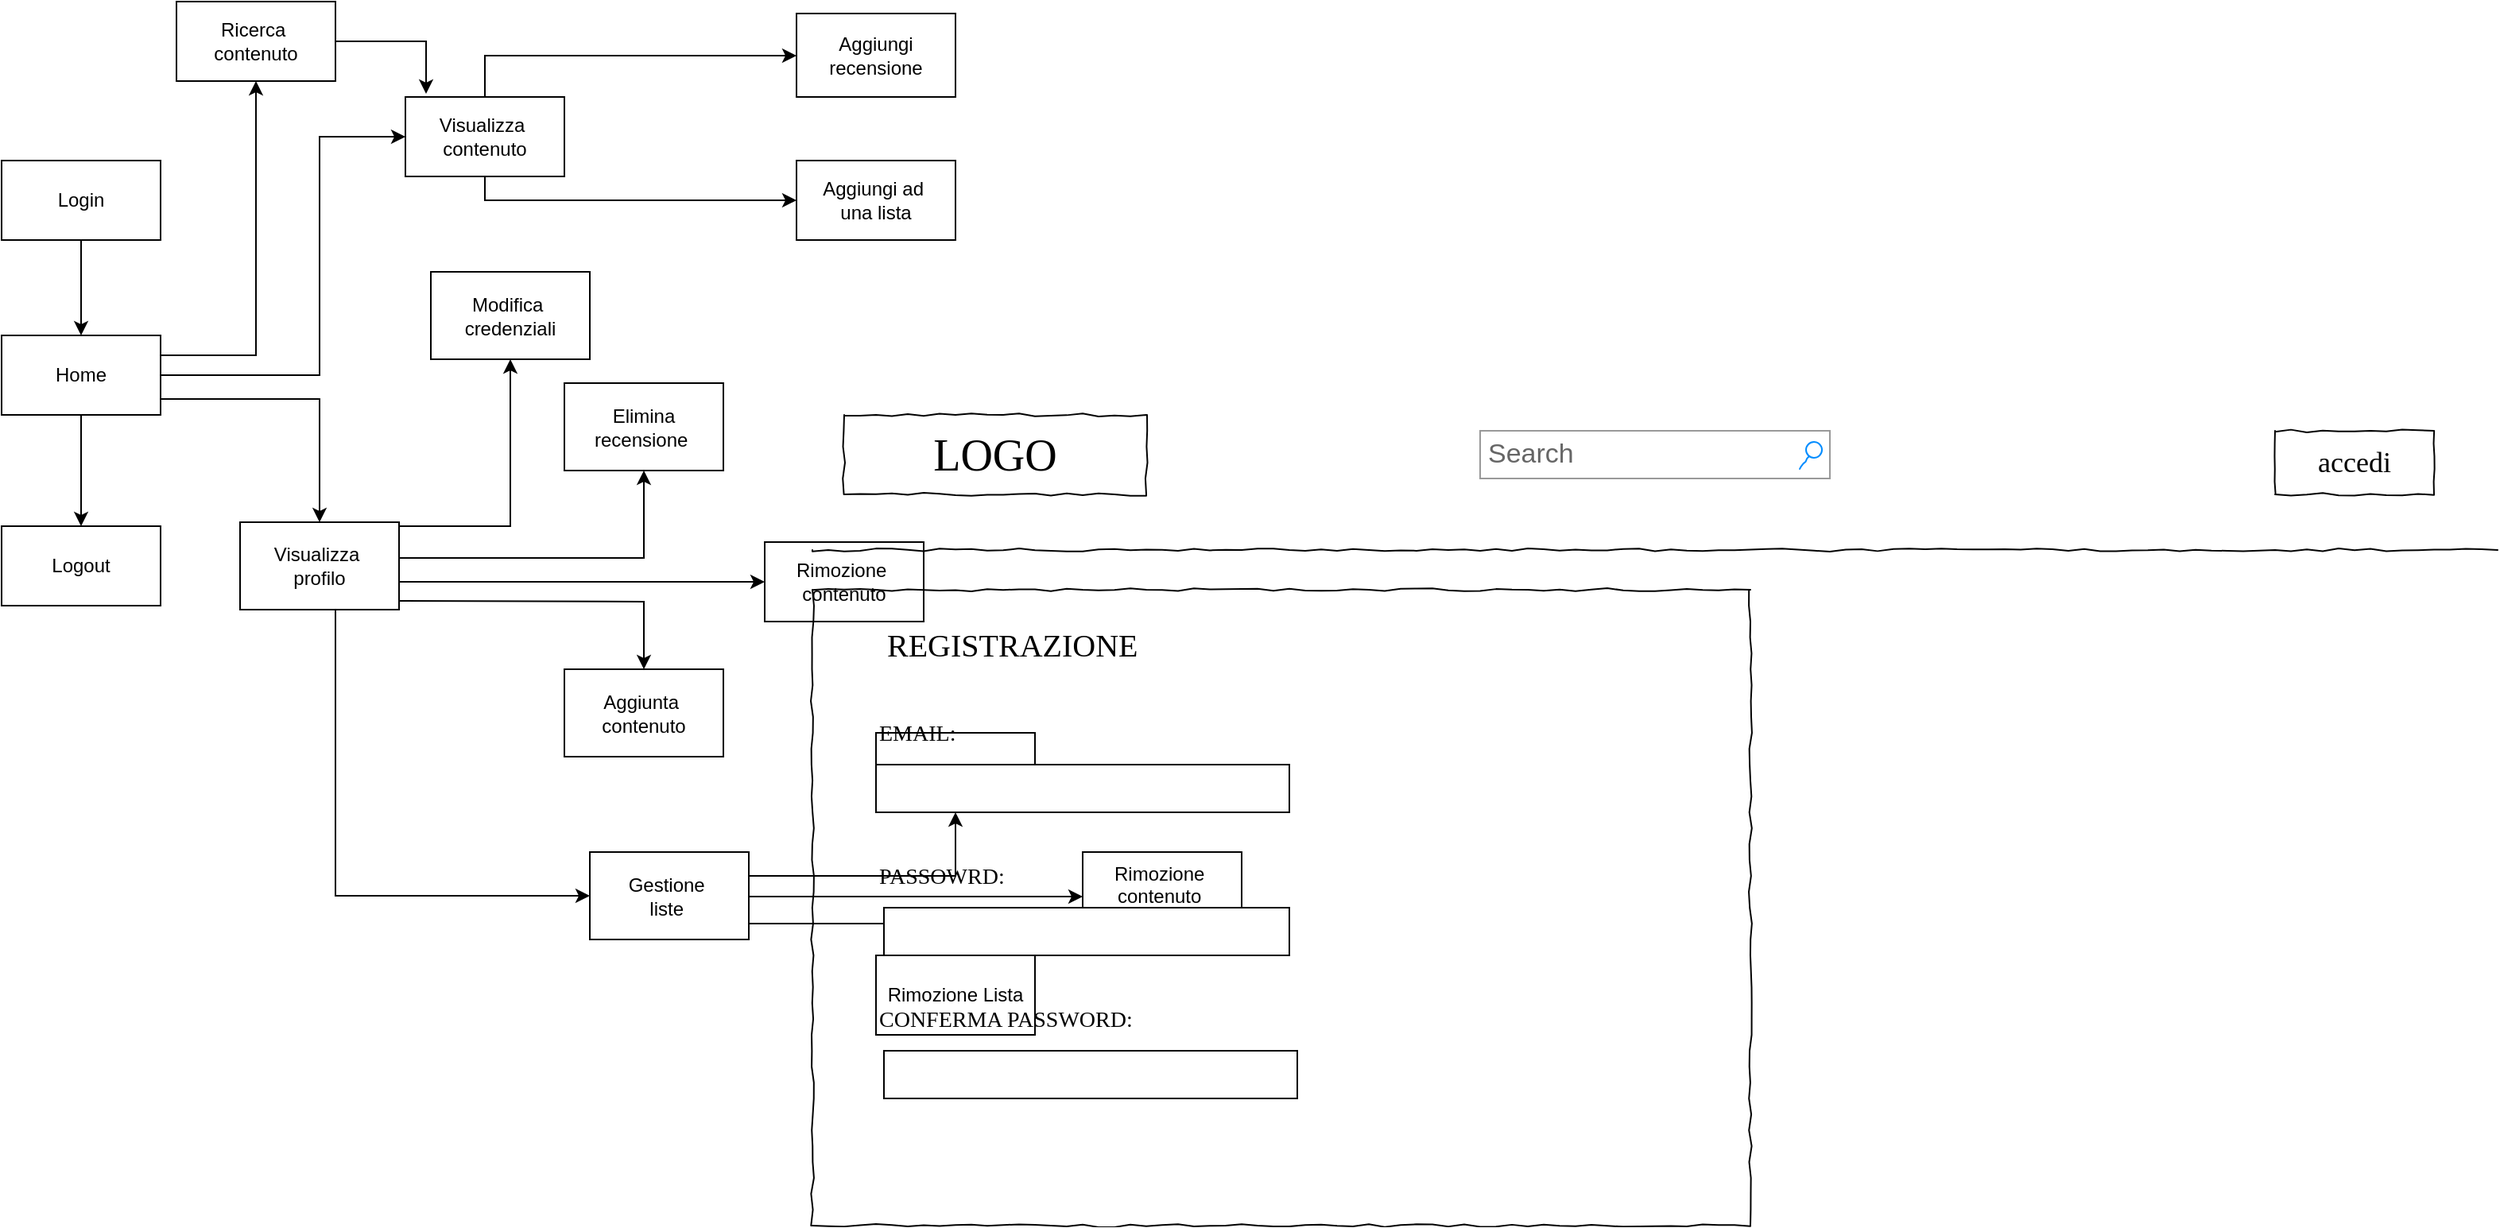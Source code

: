 <mxfile version="15.9.1" type="device"><diagram id="C5RBs43oDa-KdzZeNtuy" name="Page-1"><mxGraphModel dx="1563" dy="659" grid="1" gridSize="10" guides="1" tooltips="1" connect="1" arrows="1" fold="1" page="1" pageScale="1" pageWidth="827" pageHeight="1169" math="0" shadow="0"><root><mxCell id="WIyWlLk6GJQsqaUBKTNV-0"/><mxCell id="WIyWlLk6GJQsqaUBKTNV-1" parent="WIyWlLk6GJQsqaUBKTNV-0"/><mxCell id="8BG9KqJ1J6y0vYQ_N7Rx-3" value="" style="edgeStyle=orthogonalEdgeStyle;rounded=0;orthogonalLoop=1;jettySize=auto;html=1;" parent="WIyWlLk6GJQsqaUBKTNV-1" source="8BG9KqJ1J6y0vYQ_N7Rx-0" target="8BG9KqJ1J6y0vYQ_N7Rx-2" edge="1"><mxGeometry relative="1" as="geometry"/></mxCell><mxCell id="8BG9KqJ1J6y0vYQ_N7Rx-6" value="" style="edgeStyle=orthogonalEdgeStyle;rounded=0;orthogonalLoop=1;jettySize=auto;html=1;" parent="WIyWlLk6GJQsqaUBKTNV-1" source="8BG9KqJ1J6y0vYQ_N7Rx-0" target="8BG9KqJ1J6y0vYQ_N7Rx-5" edge="1"><mxGeometry relative="1" as="geometry"><Array as="points"><mxPoint x="210" y="255"/></Array></mxGeometry></mxCell><mxCell id="8BG9KqJ1J6y0vYQ_N7Rx-14" value="" style="edgeStyle=orthogonalEdgeStyle;rounded=0;orthogonalLoop=1;jettySize=auto;html=1;" parent="WIyWlLk6GJQsqaUBKTNV-1" source="8BG9KqJ1J6y0vYQ_N7Rx-0" target="8BG9KqJ1J6y0vYQ_N7Rx-13" edge="1"><mxGeometry relative="1" as="geometry"><Array as="points"><mxPoint x="210" y="270"/></Array></mxGeometry></mxCell><mxCell id="_RL75jlrdqY5Q-AU7rvw-4" style="edgeStyle=orthogonalEdgeStyle;rounded=0;orthogonalLoop=1;jettySize=auto;html=1;entryX=0.5;entryY=1;entryDx=0;entryDy=0;exitX=1;exitY=0.25;exitDx=0;exitDy=0;" edge="1" parent="WIyWlLk6GJQsqaUBKTNV-1" source="8BG9KqJ1J6y0vYQ_N7Rx-0" target="_RL75jlrdqY5Q-AU7rvw-0"><mxGeometry relative="1" as="geometry"/></mxCell><mxCell id="8BG9KqJ1J6y0vYQ_N7Rx-0" value="Home" style="rounded=0;whiteSpace=wrap;html=1;" parent="WIyWlLk6GJQsqaUBKTNV-1" vertex="1"><mxGeometry x="10" y="230" width="100" height="50" as="geometry"/></mxCell><mxCell id="8BG9KqJ1J6y0vYQ_N7Rx-4" value="" style="edgeStyle=orthogonalEdgeStyle;rounded=0;orthogonalLoop=1;jettySize=auto;html=1;" parent="WIyWlLk6GJQsqaUBKTNV-1" source="8BG9KqJ1J6y0vYQ_N7Rx-1" target="8BG9KqJ1J6y0vYQ_N7Rx-0" edge="1"><mxGeometry relative="1" as="geometry"/></mxCell><mxCell id="8BG9KqJ1J6y0vYQ_N7Rx-1" value="Login" style="rounded=0;whiteSpace=wrap;html=1;" parent="WIyWlLk6GJQsqaUBKTNV-1" vertex="1"><mxGeometry x="10" y="120" width="100" height="50" as="geometry"/></mxCell><mxCell id="8BG9KqJ1J6y0vYQ_N7Rx-2" value="Logout" style="rounded=0;whiteSpace=wrap;html=1;" parent="WIyWlLk6GJQsqaUBKTNV-1" vertex="1"><mxGeometry x="10" y="350" width="100" height="50" as="geometry"/></mxCell><mxCell id="8BG9KqJ1J6y0vYQ_N7Rx-10" value="" style="edgeStyle=orthogonalEdgeStyle;rounded=0;orthogonalLoop=1;jettySize=auto;html=1;" parent="WIyWlLk6GJQsqaUBKTNV-1" source="8BG9KqJ1J6y0vYQ_N7Rx-5" target="8BG9KqJ1J6y0vYQ_N7Rx-9" edge="1"><mxGeometry relative="1" as="geometry"><Array as="points"><mxPoint x="314" y="54"/></Array></mxGeometry></mxCell><mxCell id="8BG9KqJ1J6y0vYQ_N7Rx-16" value="" style="edgeStyle=orthogonalEdgeStyle;rounded=0;orthogonalLoop=1;jettySize=auto;html=1;" parent="WIyWlLk6GJQsqaUBKTNV-1" source="8BG9KqJ1J6y0vYQ_N7Rx-5" target="8BG9KqJ1J6y0vYQ_N7Rx-15" edge="1"><mxGeometry relative="1" as="geometry"><Array as="points"><mxPoint x="314" y="145"/></Array></mxGeometry></mxCell><mxCell id="8BG9KqJ1J6y0vYQ_N7Rx-5" value="Visualizza&amp;nbsp;&lt;br&gt;contenuto" style="rounded=0;whiteSpace=wrap;html=1;" parent="WIyWlLk6GJQsqaUBKTNV-1" vertex="1"><mxGeometry x="264" y="80" width="100" height="50" as="geometry"/></mxCell><mxCell id="8BG9KqJ1J6y0vYQ_N7Rx-9" value="Aggiungi recensione" style="whiteSpace=wrap;html=1;rounded=0;" parent="WIyWlLk6GJQsqaUBKTNV-1" vertex="1"><mxGeometry x="510" y="27.5" width="100" height="52.5" as="geometry"/></mxCell><mxCell id="8BG9KqJ1J6y0vYQ_N7Rx-19" value="" style="edgeStyle=orthogonalEdgeStyle;rounded=0;orthogonalLoop=1;jettySize=auto;html=1;" parent="WIyWlLk6GJQsqaUBKTNV-1" source="8BG9KqJ1J6y0vYQ_N7Rx-13" target="8BG9KqJ1J6y0vYQ_N7Rx-18" edge="1"><mxGeometry relative="1" as="geometry"><Array as="points"><mxPoint x="280" y="350"/><mxPoint x="280" y="350"/></Array></mxGeometry></mxCell><mxCell id="8BG9KqJ1J6y0vYQ_N7Rx-21" value="" style="edgeStyle=orthogonalEdgeStyle;rounded=0;orthogonalLoop=1;jettySize=auto;html=1;" parent="WIyWlLk6GJQsqaUBKTNV-1" source="8BG9KqJ1J6y0vYQ_N7Rx-13" target="8BG9KqJ1J6y0vYQ_N7Rx-20" edge="1"><mxGeometry relative="1" as="geometry"><Array as="points"><mxPoint x="414" y="370"/></Array></mxGeometry></mxCell><mxCell id="8BG9KqJ1J6y0vYQ_N7Rx-27" value="" style="edgeStyle=orthogonalEdgeStyle;rounded=0;orthogonalLoop=1;jettySize=auto;html=1;" parent="WIyWlLk6GJQsqaUBKTNV-1" source="8BG9KqJ1J6y0vYQ_N7Rx-13" target="8BG9KqJ1J6y0vYQ_N7Rx-26" edge="1"><mxGeometry relative="1" as="geometry"><Array as="points"><mxPoint x="220" y="560"/><mxPoint x="220" y="560"/></Array></mxGeometry></mxCell><mxCell id="8BG9KqJ1J6y0vYQ_N7Rx-36" style="edgeStyle=orthogonalEdgeStyle;rounded=0;orthogonalLoop=1;jettySize=auto;html=1;" parent="WIyWlLk6GJQsqaUBKTNV-1" source="8BG9KqJ1J6y0vYQ_N7Rx-13" target="8BG9KqJ1J6y0vYQ_N7Rx-24" edge="1"><mxGeometry relative="1" as="geometry"><Array as="points"><mxPoint x="300" y="385"/><mxPoint x="300" y="385"/></Array></mxGeometry></mxCell><mxCell id="8BG9KqJ1J6y0vYQ_N7Rx-13" value="Visualizza&amp;nbsp;&lt;br&gt;profilo" style="whiteSpace=wrap;html=1;rounded=0;" parent="WIyWlLk6GJQsqaUBKTNV-1" vertex="1"><mxGeometry x="160" y="347.5" width="100" height="55" as="geometry"/></mxCell><mxCell id="8BG9KqJ1J6y0vYQ_N7Rx-15" value="Aggiungi ad&amp;nbsp;&lt;br&gt;una lista" style="whiteSpace=wrap;html=1;rounded=0;" parent="WIyWlLk6GJQsqaUBKTNV-1" vertex="1"><mxGeometry x="510" y="120" width="100" height="50" as="geometry"/></mxCell><mxCell id="8BG9KqJ1J6y0vYQ_N7Rx-18" value="Modifica&amp;nbsp;&lt;br&gt;credenziali" style="whiteSpace=wrap;html=1;rounded=0;" parent="WIyWlLk6GJQsqaUBKTNV-1" vertex="1"><mxGeometry x="280" y="190" width="100" height="55" as="geometry"/></mxCell><mxCell id="8BG9KqJ1J6y0vYQ_N7Rx-20" value="Elimina recensione&amp;nbsp;" style="whiteSpace=wrap;html=1;rounded=0;" parent="WIyWlLk6GJQsqaUBKTNV-1" vertex="1"><mxGeometry x="364" y="260" width="100" height="55" as="geometry"/></mxCell><mxCell id="8BG9KqJ1J6y0vYQ_N7Rx-33" value="" style="edgeStyle=orthogonalEdgeStyle;rounded=0;orthogonalLoop=1;jettySize=auto;html=1;" parent="WIyWlLk6GJQsqaUBKTNV-1" target="8BG9KqJ1J6y0vYQ_N7Rx-32" edge="1"><mxGeometry relative="1" as="geometry"><mxPoint x="260" y="397" as="sourcePoint"/></mxGeometry></mxCell><mxCell id="8BG9KqJ1J6y0vYQ_N7Rx-24" value="Rimozione&amp;nbsp;&lt;br&gt;contenuto" style="whiteSpace=wrap;html=1;rounded=0;" parent="WIyWlLk6GJQsqaUBKTNV-1" vertex="1"><mxGeometry x="490" y="360" width="100" height="50" as="geometry"/></mxCell><mxCell id="8BG9KqJ1J6y0vYQ_N7Rx-29" value="" style="edgeStyle=orthogonalEdgeStyle;rounded=0;orthogonalLoop=1;jettySize=auto;html=1;" parent="WIyWlLk6GJQsqaUBKTNV-1" source="8BG9KqJ1J6y0vYQ_N7Rx-26" target="8BG9KqJ1J6y0vYQ_N7Rx-28" edge="1"><mxGeometry relative="1" as="geometry"><Array as="points"><mxPoint x="610" y="570"/></Array></mxGeometry></mxCell><mxCell id="8BG9KqJ1J6y0vYQ_N7Rx-38" value="" style="edgeStyle=orthogonalEdgeStyle;rounded=0;orthogonalLoop=1;jettySize=auto;html=1;" parent="WIyWlLk6GJQsqaUBKTNV-1" source="8BG9KqJ1J6y0vYQ_N7Rx-26" target="8BG9KqJ1J6y0vYQ_N7Rx-37" edge="1"><mxGeometry relative="1" as="geometry"><Array as="points"><mxPoint x="610" y="600"/></Array></mxGeometry></mxCell><mxCell id="8BG9KqJ1J6y0vYQ_N7Rx-39" value="" style="edgeStyle=orthogonalEdgeStyle;rounded=0;orthogonalLoop=1;jettySize=auto;html=1;" parent="WIyWlLk6GJQsqaUBKTNV-1" source="8BG9KqJ1J6y0vYQ_N7Rx-26" edge="1"><mxGeometry relative="1" as="geometry"><mxPoint x="690" y="583" as="targetPoint"/><Array as="points"><mxPoint x="650" y="583"/></Array></mxGeometry></mxCell><mxCell id="8BG9KqJ1J6y0vYQ_N7Rx-26" value="Gestione&amp;nbsp;&lt;br&gt;liste&amp;nbsp;" style="whiteSpace=wrap;html=1;rounded=0;" parent="WIyWlLk6GJQsqaUBKTNV-1" vertex="1"><mxGeometry x="380" y="555" width="100" height="55" as="geometry"/></mxCell><mxCell id="8BG9KqJ1J6y0vYQ_N7Rx-28" value="Aggiunta Lista" style="whiteSpace=wrap;html=1;rounded=0;" parent="WIyWlLk6GJQsqaUBKTNV-1" vertex="1"><mxGeometry x="560" y="480" width="100" height="50" as="geometry"/></mxCell><mxCell id="8BG9KqJ1J6y0vYQ_N7Rx-32" value="Aggiunta&amp;nbsp;&lt;br&gt;contenuto" style="whiteSpace=wrap;html=1;rounded=0;" parent="WIyWlLk6GJQsqaUBKTNV-1" vertex="1"><mxGeometry x="364" y="440" width="100" height="55" as="geometry"/></mxCell><mxCell id="8BG9KqJ1J6y0vYQ_N7Rx-37" value="Rimozione Lista" style="whiteSpace=wrap;html=1;rounded=0;" parent="WIyWlLk6GJQsqaUBKTNV-1" vertex="1"><mxGeometry x="560" y="620" width="100" height="50" as="geometry"/></mxCell><mxCell id="8BG9KqJ1J6y0vYQ_N7Rx-40" value="Rimozione&amp;nbsp;&lt;br&gt;contenuto&amp;nbsp;&lt;br&gt;lista" style="whiteSpace=wrap;html=1;" parent="WIyWlLk6GJQsqaUBKTNV-1" vertex="1"><mxGeometry x="690" y="555" width="100" height="55" as="geometry"/></mxCell><mxCell id="_RL75jlrdqY5Q-AU7rvw-1" style="edgeStyle=orthogonalEdgeStyle;rounded=0;orthogonalLoop=1;jettySize=auto;html=1;entryX=0.13;entryY=-0.04;entryDx=0;entryDy=0;entryPerimeter=0;" edge="1" parent="WIyWlLk6GJQsqaUBKTNV-1" source="_RL75jlrdqY5Q-AU7rvw-0" target="8BG9KqJ1J6y0vYQ_N7Rx-5"><mxGeometry relative="1" as="geometry"/></mxCell><mxCell id="_RL75jlrdqY5Q-AU7rvw-0" value="Ricerca&amp;nbsp;&lt;br&gt;contenuto" style="rounded=0;whiteSpace=wrap;html=1;" vertex="1" parent="WIyWlLk6GJQsqaUBKTNV-1"><mxGeometry x="120" y="20" width="100" height="50" as="geometry"/></mxCell><mxCell id="_RL75jlrdqY5Q-AU7rvw-5" value="LOGO" style="whiteSpace=wrap;html=1;rounded=0;shadow=0;labelBackgroundColor=none;strokeWidth=1;fontFamily=Verdana;fontSize=28;align=center;comic=1;" vertex="1" parent="WIyWlLk6GJQsqaUBKTNV-1"><mxGeometry x="540" y="280" width="190" height="50" as="geometry"/></mxCell><mxCell id="_RL75jlrdqY5Q-AU7rvw-6" value="" style="whiteSpace=wrap;html=1;rounded=0;shadow=0;labelBackgroundColor=none;strokeWidth=1;fillColor=none;fontFamily=Verdana;fontSize=12;align=center;comic=1;" vertex="1" parent="WIyWlLk6GJQsqaUBKTNV-1"><mxGeometry x="520" y="390" width="590" height="400" as="geometry"/></mxCell><mxCell id="_RL75jlrdqY5Q-AU7rvw-7" value="" style="line;strokeWidth=1;html=1;rounded=0;shadow=0;labelBackgroundColor=none;fillColor=none;fontFamily=Verdana;fontSize=14;fontColor=#000000;align=center;comic=1;" vertex="1" parent="WIyWlLk6GJQsqaUBKTNV-1"><mxGeometry x="520" y="360" width="1060" height="10" as="geometry"/></mxCell><mxCell id="_RL75jlrdqY5Q-AU7rvw-8" value="REGISTRAZIONE" style="text;html=1;points=[];align=left;verticalAlign=top;spacingTop=-4;fontSize=20;fontFamily=Verdana" vertex="1" parent="WIyWlLk6GJQsqaUBKTNV-1"><mxGeometry x="565" y="410" width="120" height="30" as="geometry"/></mxCell><mxCell id="_RL75jlrdqY5Q-AU7rvw-9" value="PASSOWRD:" style="text;html=1;points=[];align=left;verticalAlign=top;spacingTop=-4;fontSize=14;fontFamily=Verdana" vertex="1" parent="WIyWlLk6GJQsqaUBKTNV-1"><mxGeometry x="560" y="560" width="170" height="20" as="geometry"/></mxCell><mxCell id="_RL75jlrdqY5Q-AU7rvw-10" value="CONFERMA PASSWORD:" style="text;html=1;points=[];align=left;verticalAlign=top;spacingTop=-4;fontSize=14;fontFamily=Verdana" vertex="1" parent="WIyWlLk6GJQsqaUBKTNV-1"><mxGeometry x="560" y="650" width="170" height="20" as="geometry"/></mxCell><mxCell id="_RL75jlrdqY5Q-AU7rvw-11" value="EMAIL:&amp;nbsp;&lt;br&gt;" style="text;html=1;points=[];align=left;verticalAlign=top;spacingTop=-4;fontSize=14;fontFamily=Verdana" vertex="1" parent="WIyWlLk6GJQsqaUBKTNV-1"><mxGeometry x="560" y="470" width="170" height="20" as="geometry"/></mxCell><mxCell id="_RL75jlrdqY5Q-AU7rvw-12" value="accedi" style="whiteSpace=wrap;html=1;rounded=0;shadow=0;labelBackgroundColor=none;strokeWidth=1;fontFamily=Verdana;fontSize=18;align=center;comic=1;" vertex="1" parent="WIyWlLk6GJQsqaUBKTNV-1"><mxGeometry x="1440" y="290" width="100" height="40" as="geometry"/></mxCell><mxCell id="_RL75jlrdqY5Q-AU7rvw-13" value="Search" style="strokeWidth=1;shadow=0;dashed=0;align=center;html=1;shape=mxgraph.mockup.forms.searchBox;strokeColor=#999999;mainText=;strokeColor2=#008cff;fontColor=#666666;fontSize=17;align=left;spacingLeft=3;rounded=0;labelBackgroundColor=none;comic=1;" vertex="1" parent="WIyWlLk6GJQsqaUBKTNV-1"><mxGeometry x="940" y="290" width="220" height="30" as="geometry"/></mxCell><mxCell id="_RL75jlrdqY5Q-AU7rvw-14" value="" style="rounded=0;whiteSpace=wrap;html=1;" vertex="1" parent="WIyWlLk6GJQsqaUBKTNV-1"><mxGeometry x="560" y="500" width="260" height="30" as="geometry"/></mxCell><mxCell id="_RL75jlrdqY5Q-AU7rvw-15" value="" style="rounded=0;whiteSpace=wrap;html=1;" vertex="1" parent="WIyWlLk6GJQsqaUBKTNV-1"><mxGeometry x="565" y="590" width="255" height="30" as="geometry"/></mxCell><mxCell id="_RL75jlrdqY5Q-AU7rvw-16" value="" style="rounded=0;whiteSpace=wrap;html=1;" vertex="1" parent="WIyWlLk6GJQsqaUBKTNV-1"><mxGeometry x="565" y="680" width="260" height="30" as="geometry"/></mxCell></root></mxGraphModel></diagram></mxfile>